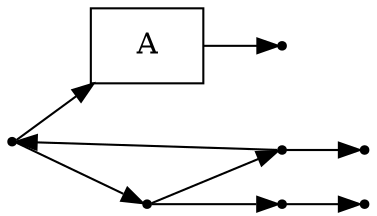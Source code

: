 digraph G {
  node [shape=point];
  rankdir=LR;

  A [shape=box];
  X->Y;
  Y->Z;
  Z->X;

  X->A->B;
  Y->C->D;
  Z->E;
}
